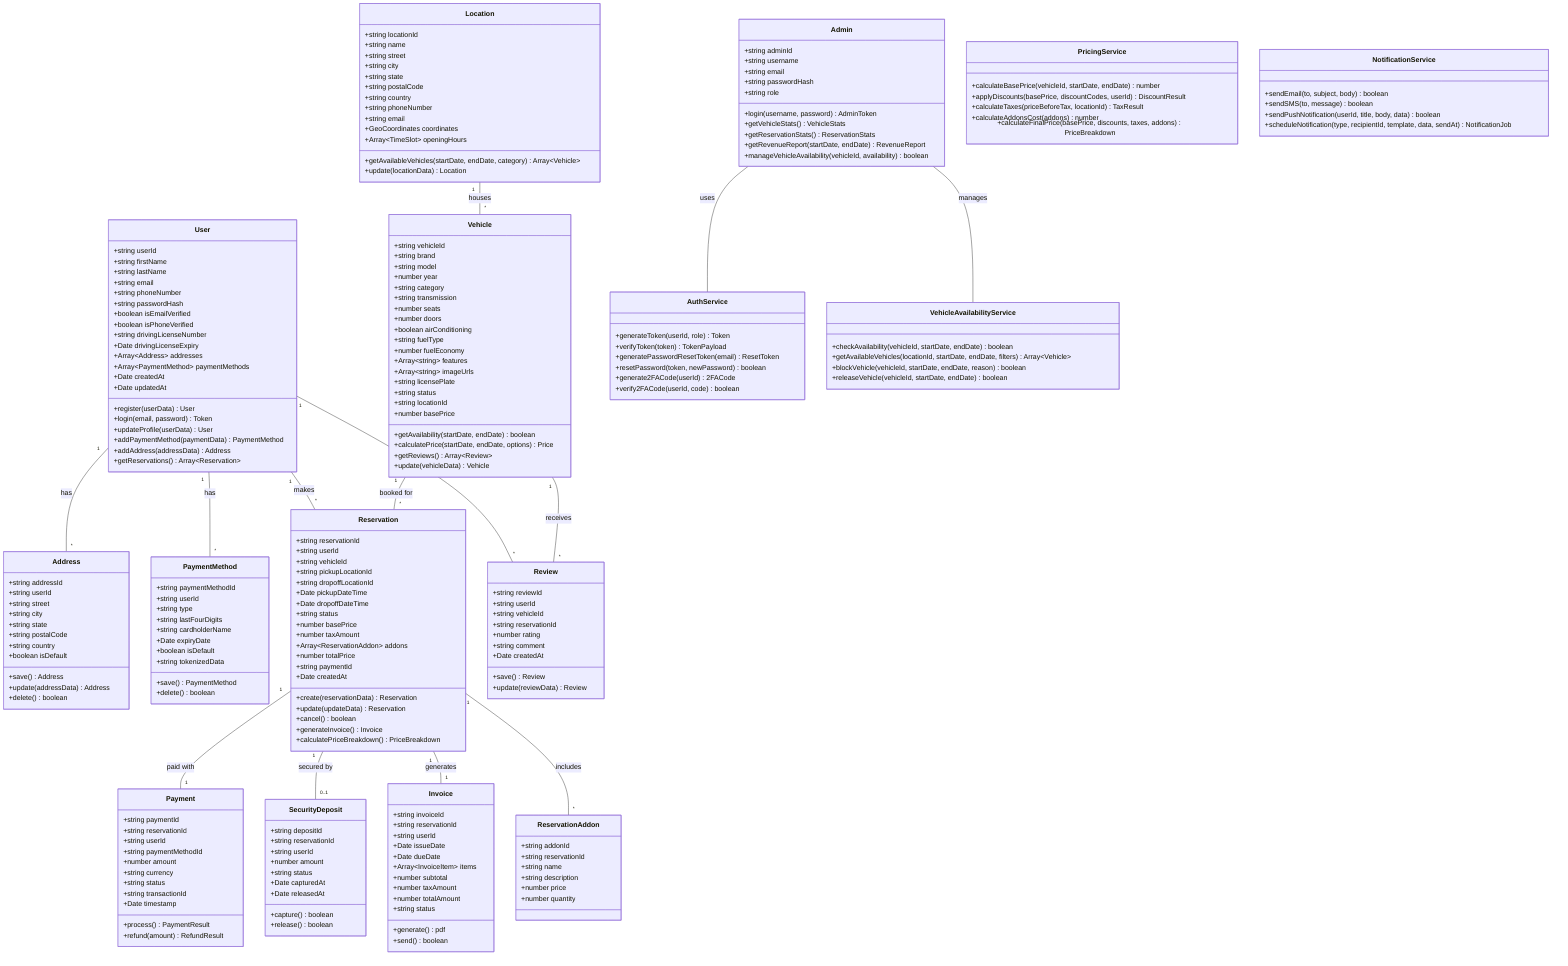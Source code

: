 classDiagram
    class User {
        +string userId
        +string firstName
        +string lastName
        +string email
        +string phoneNumber
        +string passwordHash
        +boolean isEmailVerified
        +boolean isPhoneVerified
        +string drivingLicenseNumber
        +Date drivingLicenseExpiry
        +Array~Address~ addresses
        +Array~PaymentMethod~ paymentMethods
        +Date createdAt
        +Date updatedAt
        +register(userData) User
        +login(email, password) Token
        +updateProfile(userData) User
        +addPaymentMethod(paymentData) PaymentMethod
        +addAddress(addressData) Address
        +getReservations() Array~Reservation~
    }
    
    class Address {
        +string addressId
        +string userId
        +string street
        +string city
        +string state
        +string postalCode
        +string country
        +boolean isDefault
        +save() Address
        +update(addressData) Address
        +delete() boolean
    }
    
    class PaymentMethod {
        +string paymentMethodId
        +string userId
        +string type
        +string lastFourDigits
        +string cardholderName
        +Date expiryDate
        +boolean isDefault
        +string tokenizedData
        +save() PaymentMethod
        +delete() boolean
    }
    
    class Vehicle {
        +string vehicleId
        +string brand
        +string model
        +number year
        +string category
        +string transmission
        +number seats
        +number doors
        +boolean airConditioning
        +string fuelType
        +number fuelEconomy
        +Array~string~ features
        +Array~string~ imageUrls
        +string licensePlate
        +string status
        +string locationId
        +number basePrice
        +getAvailability(startDate, endDate) boolean
        +calculatePrice(startDate, endDate, options) Price
        +getReviews() Array~Review~
        +update(vehicleData) Vehicle
    }
    
    class Location {
        +string locationId
        +string name
        +string street
        +string city
        +string state
        +string postalCode
        +string country
        +string phoneNumber
        +string email
        +GeoCoordinates coordinates
        +Array~TimeSlot~ openingHours
        +getAvailableVehicles(startDate, endDate, category) Array~Vehicle~
        +update(locationData) Location
    }
    
    class Reservation {
        +string reservationId
        +string userId
        +string vehicleId
        +string pickupLocationId
        +string dropoffLocationId
        +Date pickupDateTime
        +Date dropoffDateTime
        +string status
        +number basePrice
        +number taxAmount
        +Array~ReservationAddon~ addons
        +number totalPrice
        +string paymentId
        +Date createdAt
        +create(reservationData) Reservation
        +update(updateData) Reservation
        +cancel() boolean
        +generateInvoice() Invoice
        +calculatePriceBreakdown() PriceBreakdown
    }
    
    class ReservationAddon {
        +string addonId
        +string reservationId
        +string name
        +string description
        +number price
        +number quantity
    }
    
    class Payment {
        +string paymentId
        +string reservationId
        +string userId
        +string paymentMethodId
        +number amount
        +string currency
        +string status
        +string transactionId
        +Date timestamp
        +process() PaymentResult
        +refund(amount) RefundResult
    }
    
    class SecurityDeposit {
        +string depositId
        +string reservationId
        +string userId
        +number amount
        +string status
        +Date capturedAt
        +Date releasedAt
        +capture() boolean
        +release() boolean
    }
    
    class Invoice {
        +string invoiceId
        +string reservationId
        +string userId
        +Date issueDate
        +Date dueDate
        +Array~InvoiceItem~ items
        +number subtotal
        +number taxAmount
        +number totalAmount
        +string status
        +generate() pdf
        +send() boolean
    }
    
    class Review {
        +string reviewId
        +string userId
        +string vehicleId
        +string reservationId
        +number rating
        +string comment
        +Date createdAt
        +save() Review
        +update(reviewData) Review
    }
    
    class Admin {
        +string adminId
        +string username
        +string email
        +string passwordHash
        +string role
        +login(username, password) AdminToken
        +getVehicleStats() VehicleStats
        +getReservationStats() ReservationStats
        +getRevenueReport(startDate, endDate) RevenueReport
        +manageVehicleAvailability(vehicleId, availability) boolean
    }
    
    class AuthService {
        +generateToken(userId, role) Token
        +verifyToken(token) TokenPayload
        +generatePasswordResetToken(email) ResetToken
        +resetPassword(token, newPassword) boolean
        +generate2FACode(userId) 2FACode
        +verify2FACode(userId, code) boolean
    }
    
    class VehicleAvailabilityService {
        +checkAvailability(vehicleId, startDate, endDate) boolean
        +getAvailableVehicles(locationId, startDate, endDate, filters) Array~Vehicle~
        +blockVehicle(vehicleId, startDate, endDate, reason) boolean
        +releaseVehicle(vehicleId, startDate, endDate) boolean
    }
    
    class PricingService {
        +calculateBasePrice(vehicleId, startDate, endDate) number
        +applyDiscounts(basePrice, discountCodes, userId) DiscountResult
        +calculateTaxes(priceBeforeTax, locationId) TaxResult
        +calculateAddonsCost(addons) number
        +calculateFinalPrice(basePrice, discounts, taxes, addons) PriceBreakdown
    }
    
    class NotificationService {
        +sendEmail(to, subject, body) boolean
        +sendSMS(to, message) boolean
        +sendPushNotification(userId, title, body, data) boolean
        +scheduleNotification(type, recipientId, template, data, sendAt) NotificationJob
    }
    
    User "1" -- "*" Reservation : makes
    User "1" -- "*" PaymentMethod : has
    User "1" -- "*" Address : has
    User "1" -- "*" Review : writes
    Vehicle "1" -- "*" Reservation : booked for
    Vehicle "1" -- "*" Review : receives
    Location "1" -- "*" Vehicle : houses
    Reservation "1" -- "1" Payment : paid with
    Reservation "1" -- "0..1" SecurityDeposit : secured by
    Reservation "1" -- "1" Invoice : generates
    Reservation "1" -- "*" ReservationAddon : includes
    Admin -- AuthService : uses
    Admin -- VehicleAvailabilityService : manages